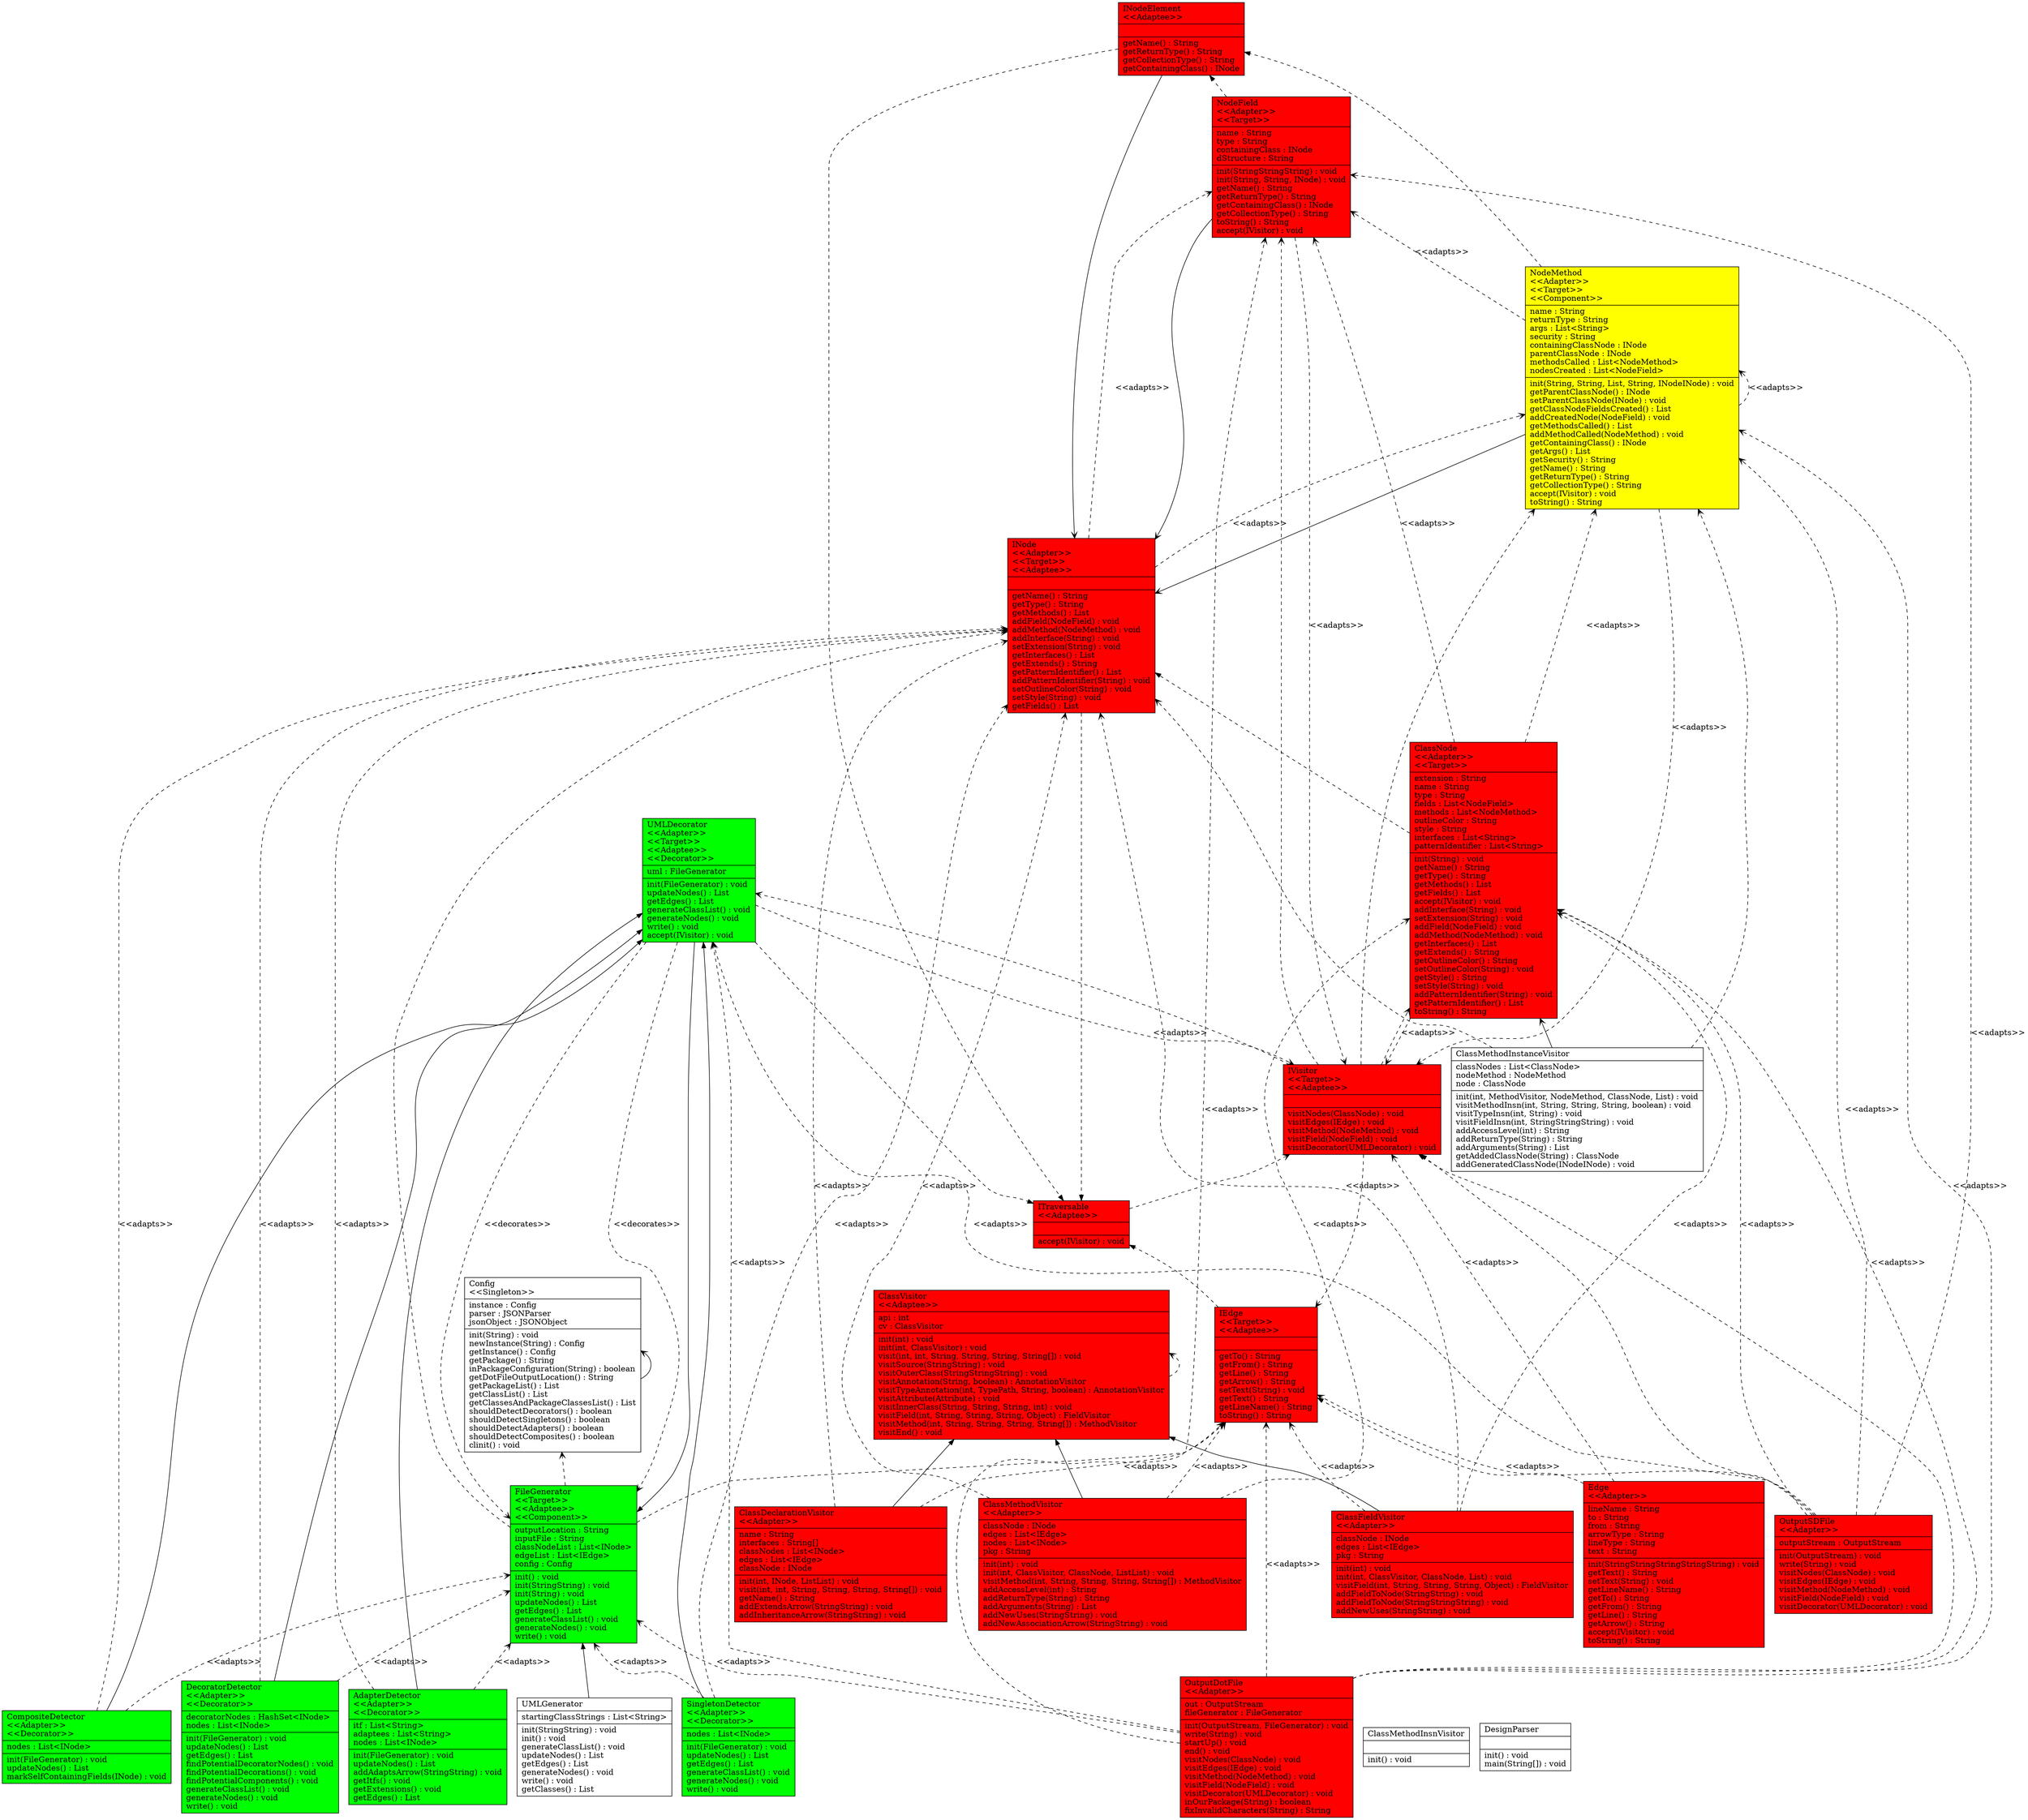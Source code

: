 digraph G {

fontname = "Bitstream Vera Sans"
fontsize = 8
rankdir=BT

node [shape = "record" color = "#000000" fillcolor = "#00ff00" style="filled"]
ClassTAdapterDetector [label = "{AdapterDetector\l\<\<Adapter\>\>\l\<\<Decorator\>\>\l|itf : List\<String\>\ladaptees : List\<String\>\lnodes : List\<INode\>\l|init(FileGenerator) : void\lupdateNodes() : List\laddAdaptsArrow(StringString) : void\lgetItfs() : void\lgetExtensions() : void\lgetEdges() : List\l}"]
node [shape = "record" color = "#000000" fillcolor = "#ff0000" style="filled"]
ClassTClassDeclarationVisitor [label = "{ClassDeclarationVisitor\l\<\<Adapter\>\>\l|name : String\linterfaces : String[]\lclassNodes : List\<INode\>\ledges : List\<IEdge\>\lclassNode : INode\l|init(int, INode, ListList) : void\lvisit(int, int, String, String, String, String[]) : void\lgetName() : String\laddExtendsArrow(StringString) : void\laddInheritanceArrow(StringString) : void\l}"]
node [shape = "record" color = "#000000" fillcolor = "#ff0000" style="filled"]
ClassTClassFieldVisitor [label = "{ClassFieldVisitor\l\<\<Adapter\>\>\l|classNode : INode\ledges : List\<IEdge\>\lpkg : String\l|init(int) : void\linit(int, ClassVisitor, ClassNode, List) : void\lvisitField(int, String, String, String, Object) : FieldVisitor\laddFieldToNode(StringString) : void\laddFieldToNode(StringStringString) : void\laddNewUses(StringString) : void\l}"]
node [shape = "record" color = "#000000" fillcolor = "#000000" style=""]
ClassTClassMethodInsnVisitor [label = "{ClassMethodInsnVisitor\l||init() : void\l}"]
node [shape = "record" color = "#000000" fillcolor = "#000000" style=""]
ClassTClassMethodInstanceVisitor [label = "{ClassMethodInstanceVisitor\l|classNodes : List\<ClassNode\>\lnodeMethod : NodeMethod\lnode : ClassNode\l|init(int, MethodVisitor, NodeMethod, ClassNode, List) : void\lvisitMethodInsn(int, String, String, String, boolean) : void\lvisitTypeInsn(int, String) : void\lvisitFieldInsn(int, StringStringString) : void\laddAccessLevel(int) : String\laddReturnType(String) : String\laddArguments(String) : List\lgetAddedClassNode(String) : ClassNode\laddGeneratedClassNode(INodeINode) : void\l}"]
node [shape = "record" color = "#000000" fillcolor = "#ff0000" style="filled"]
ClassTClassMethodVisitor [label = "{ClassMethodVisitor\l\<\<Adapter\>\>\l|classNode : INode\ledges : List\<IEdge\>\lnodes : List\<INode\>\lpkg : String\l|init(int) : void\linit(int, ClassVisitor, ClassNode, ListList) : void\lvisitMethod(int, String, String, String, String[]) : MethodVisitor\laddAccessLevel(int) : String\laddReturnType(String) : String\laddArguments(String) : List\laddNewUses(StringString) : void\laddNewAssociationArrow(StringString) : void\l}"]
node [shape = "record" color = "#000000" fillcolor = "#ff0000" style="filled"]
ClassTClassNode [label = "{ClassNode\l\<\<Adapter\>\>\l\<\<Target\>\>\l|extension : String\lname : String\ltype : String\lfields : List\<NodeField\>\lmethods : List\<NodeMethod\>\loutlineColor : String\lstyle : String\linterfaces : List\<String\>\lpatternIdentifier : List\<String\>\l|init(String) : void\lgetName() : String\lgetType() : String\lgetMethods() : List\lgetFields() : List\laccept(IVisitor) : void\laddInterface(String) : void\lsetExtension(String) : void\laddField(NodeField) : void\laddMethod(NodeMethod) : void\lgetInterfaces() : List\lgetExtends() : String\lgetOutlineColor() : String\lsetOutlineColor(String) : void\lgetStyle() : String\lsetStyle(String) : void\laddPatternIdentifier(String) : void\lgetPatternIdentifier() : List\ltoString() : String\l}"]
node [shape = "record" color = "#000000" fillcolor = "#00ff00" style="filled"]
ClassTCompositeDetector [label = "{CompositeDetector\l\<\<Adapter\>\>\l\<\<Decorator\>\>\l|nodes : List\<INode\>\l|init(FileGenerator) : void\lupdateNodes() : List\lmarkSelfContainingFields(INode) : void\l}"]
node [shape = "record" color = "#000000" fillcolor = "#0000ff" style=""]
ClassTConfig [label = "{Config\l\<\<Singleton\>\>\l|instance : Config\lparser : JSONParser\ljsonObject : JSONObject\l|init(String) : void\lnewInstance(String) : Config\lgetInstance() : Config\lgetPackage() : String\linPackageConfiguration(String) : boolean\lgetDotFileOutputLocation() : String\lgetPackageList() : List\lgetClassList() : List\lgetClassesAndPackageClassesList() : List\lshouldDetectDecorators() : boolean\lshouldDetectSingletons() : boolean\lshouldDetectAdapters() : boolean\lshouldDetectComposites() : boolean\lclinit() : void\l}"]
node [shape = "record" color = "#000000" fillcolor = "#00ff00" style="filled"]
ClassTDecoratorDetector [label = "{DecoratorDetector\l\<\<Adapter\>\>\l\<\<Decorator\>\>\l|decoratorNodes : HashSet\<INode\>\lnodes : List\<INode\>\l|init(FileGenerator) : void\lupdateNodes() : List\lgetEdges() : List\lfindPotentialDecoratorNodes() : void\lfindPotentialDecorations() : void\lfindPotentialComponents() : void\lgenerateClassList() : void\lgenerateNodes() : void\lwrite() : void\l}"]
node [shape = "record" color = "#000000" fillcolor = "#000000" style=""]
ClassTDesignParser [label = "{DesignParser\l||init() : void\lmain(String[]) : void\l}"]
node [shape = "record" color = "#000000" fillcolor = "#ff0000" style="filled"]
ClassTEdge [label = "{Edge\l\<\<Adapter\>\>\l|lineName : String\lto : String\lfrom : String\larrowType : String\llineType : String\ltext : String\l|init(StringStringStringStringString) : void\lgetText() : String\lsetText(String) : void\lgetLineName() : String\lgetTo() : String\lgetFrom() : String\lgetLine() : String\lgetArrow() : String\laccept(IVisitor) : void\ltoString() : String\l}"]
node [shape = "record" color = "#000000" fillcolor = "#00ff00" style="filled"]
ClassTFileGenerator [label = "{FileGenerator\l\<\<Target\>\>\l\<\<Adaptee\>\>\l\<\<Component\>\>\l|outputLocation : String\linputFile : String\lclassNodeList : List\<INode\>\ledgeList : List\<IEdge\>\lconfig : Config\l|init() : void\linit(StringString) : void\linit(String) : void\lupdateNodes() : List\lgetEdges() : List\lgenerateClassList() : void\lgenerateNodes() : void\lwrite() : void\l}"]
node [shape = "record" color = "#000000" fillcolor = "#ff0000" style="filled"]
ClassTIEdge [label = "{IEdge\l\<\<Target\>\>\l\<\<Adaptee\>\>\l||getTo() : String\lgetFrom() : String\lgetLine() : String\lgetArrow() : String\lsetText(String) : void\lgetText() : String\lgetLineName() : String\ltoString() : String\l}"]
node [shape = "record" color = "#000000" fillcolor = "#ff0000" style="filled"]
ClassTINode [label = "{INode\l\<\<Adapter\>\>\l\<\<Target\>\>\l\<\<Adaptee\>\>\l||getName() : String\lgetType() : String\lgetMethods() : List\laddField(NodeField) : void\laddMethod(NodeMethod) : void\laddInterface(String) : void\lsetExtension(String) : void\lgetInterfaces() : List\lgetExtends() : String\lgetPatternIdentifier() : List\laddPatternIdentifier(String) : void\lsetOutlineColor(String) : void\lsetStyle(String) : void\lgetFields() : List\l}"]
node [shape = "record" color = "#000000" fillcolor = "#ff0000" style="filled"]
ClassTINodeElement [label = "{INodeElement\l\<\<Adaptee\>\>\l||getName() : String\lgetReturnType() : String\lgetCollectionType() : String\lgetContainingClass() : INode\l}"]
node [shape = "record" color = "#000000" fillcolor = "#ff0000" style="filled"]
ClassTITraversable [label = "{ITraversable\l\<\<Adaptee\>\>\l||accept(IVisitor) : void\l}"]
node [shape = "record" color = "#000000" fillcolor = "#ff0000" style="filled"]
ClassTIVisitor [label = "{IVisitor\l\<\<Target\>\>\l\<\<Adaptee\>\>\l||visitNodes(ClassNode) : void\lvisitEdges(IEdge) : void\lvisitMethod(NodeMethod) : void\lvisitField(NodeField) : void\lvisitDecorator(UMLDecorator) : void\l}"]
node [shape = "record" color = "#000000" fillcolor = "#ff0000" style="filled"]
ClassTNodeField [label = "{NodeField\l\<\<Adapter\>\>\l\<\<Target\>\>\l|name : String\ltype : String\lcontainingClass : INode\ldStructure : String\l|init(StringStringString) : void\linit(String, String, INode) : void\lgetName() : String\lgetReturnType() : String\lgetContainingClass() : INode\lgetCollectionType() : String\ltoString() : String\laccept(IVisitor) : void\l}"]
node [shape = "record" color = "#000000" fillcolor = "#ffff00" style="filled"]
ClassTNodeMethod [label = "{NodeMethod\l\<\<Adapter\>\>\l\<\<Target\>\>\l\<\<Component\>\>\l|name : String\lreturnType : String\largs : List\<String\>\lsecurity : String\lcontainingClassNode : INode\lparentClassNode : INode\lmethodsCalled : List\<NodeMethod\>\lnodesCreated : List\<NodeField\>\l|init(String, String, List, String, INodeINode) : void\lgetParentClassNode() : INode\lsetParentClassNode(INode) : void\lgetClassNodeFieldsCreated() : List\laddCreatedNode(NodeField) : void\lgetMethodsCalled() : List\laddMethodCalled(NodeMethod) : void\lgetContainingClass() : INode\lgetArgs() : List\lgetSecurity() : String\lgetName() : String\lgetReturnType() : String\lgetCollectionType() : String\laccept(IVisitor) : void\ltoString() : String\l}"]
node [shape = "record" color = "#000000" fillcolor = "#ff0000" style="filled"]
ClassTOutputDotFile [label = "{OutputDotFile\l\<\<Adapter\>\>\l|out : OutputStream\lfileGenerator : FileGenerator\l|init(OutputStream, FileGenerator) : void\lwrite(String) : void\lstartUp() : void\lend() : void\lvisitNodes(ClassNode) : void\lvisitEdges(IEdge) : void\lvisitMethod(NodeMethod) : void\lvisitField(NodeField) : void\lvisitDecorator(UMLDecorator) : void\linOurPackage(String) : boolean\lfixInvalidCharacters(String) : String\l}"]
node [shape = "record" color = "#000000" fillcolor = "#ff0000" style="filled"]
ClassTOutputSDFile [label = "{OutputSDFile\l\<\<Adapter\>\>\l|outputStream : OutputStream\l|init(OutputStream) : void\lwrite(String) : void\lvisitNodes(ClassNode) : void\lvisitEdges(IEdge) : void\lvisitMethod(NodeMethod) : void\lvisitField(NodeField) : void\lvisitDecorator(UMLDecorator) : void\l}"]
node [shape = "record" color = "#000000" fillcolor = "#00ff00" style="filled"]
ClassTSingletonDetector [label = "{SingletonDetector\l\<\<Adapter\>\>\l\<\<Decorator\>\>\l|nodes : List\<INode\>\l|init(FileGenerator) : void\lupdateNodes() : List\lgetEdges() : List\lgenerateClassList() : void\lgenerateNodes() : void\lwrite() : void\l}"]
node [shape = "record" color = "#000000" fillcolor = "#00ff00" style="filled"]
ClassTUMLDecorator [label = "{UMLDecorator\l\<\<Adapter\>\>\l\<\<Target\>\>\l\<\<Adaptee\>\>\l\<\<Decorator\>\>\l|uml : FileGenerator\l|init(FileGenerator) : void\lupdateNodes() : List\lgetEdges() : List\lgenerateClassList() : void\lgenerateNodes() : void\lwrite() : void\laccept(IVisitor) : void\l}"]
node [shape = "record" color = "#000000" fillcolor = "#000000" style=""]
ClassTUMLGenerator [label = "{UMLGenerator\l|startingClassStrings : List\<String\>\l|init(StringString) : void\linit() : void\lgenerateClassList() : void\lupdateNodes() : List\lgetEdges() : List\lgenerateNodes() : void\lwrite() : void\lgetClasses() : List\l}"]
node [shape = "record" color = "#000000" fillcolor = "#ff0000" style="filled"]
ClassTClassVisitor [label = "{ClassVisitor\l\<\<Adaptee\>\>\l|api : int\lcv : ClassVisitor\l|init(int) : void\linit(int, ClassVisitor) : void\lvisit(int, int, String, String, String, String[]) : void\lvisitSource(StringString) : void\lvisitOuterClass(StringStringString) : void\lvisitAnnotation(String, boolean) : AnnotationVisitor\lvisitTypeAnnotation(int, TypePath, String, boolean) : AnnotationVisitor\lvisitAttribute(Attribute) : void\lvisitInnerClass(String, String, String, int) : void\lvisitField(int, String, String, String, Object) : FieldVisitor\lvisitMethod(int, String, String, String, String[]) : MethodVisitor\lvisitEnd() : void\l}"]
edge [arrowhead = "normal" style = "solid" label = ""]
ClassTAdapterDetector -> ClassTUMLDecorator
edge [arrowhead = "vee" style = "dashed" label = "\<\<adapts\>\>"]
ClassTAdapterDetector -> ClassTINode
edge [arrowhead = "vee" style = "dashed" label = "\<\<adapts\>\>"]
ClassTAdapterDetector -> ClassTFileGenerator
edge [arrowhead = "normal" style = "solid" label = ""]
ClassTClassDeclarationVisitor -> ClassTClassVisitor
edge [arrowhead = "vee" style = "dashed" label = "\<\<adapts\>\>"]
ClassTClassDeclarationVisitor -> ClassTINode
edge [arrowhead = "vee" style = "dashed" label = "\<\<adapts\>\>"]
ClassTClassDeclarationVisitor -> ClassTIEdge
edge [arrowhead = "normal" style = "solid" label = ""]
ClassTClassFieldVisitor -> ClassTClassVisitor
edge [arrowhead = "vee" style = "dashed" label = "\<\<adapts\>\>"]
ClassTClassFieldVisitor -> ClassTINode
edge [arrowhead = "vee" style = "dashed" label = "\<\<adapts\>\>"]
ClassTClassFieldVisitor -> ClassTIEdge
edge [arrowhead = "vee" style = "dashed" label = "\<\<adapts\>\>"]
ClassTClassFieldVisitor -> ClassTClassNode
edge [arrowhead = "vee" style = "dashed" label = ""]
ClassTClassMethodInstanceVisitor -> ClassTNodeMethod
edge [arrowhead = "vee" style = "solid" label = ""]
ClassTClassMethodInstanceVisitor -> ClassTClassNode
edge [arrowhead = "vee" style = "dashed" label = ""]
ClassTClassMethodInstanceVisitor -> ClassTINode
edge [arrowhead = "normal" style = "solid" label = ""]
ClassTClassMethodVisitor -> ClassTClassVisitor
edge [arrowhead = "vee" style = "dashed" label = "\<\<adapts\>\>"]
ClassTClassMethodVisitor -> ClassTINode
edge [arrowhead = "vee" style = "dashed" label = "\<\<adapts\>\>"]
ClassTClassMethodVisitor -> ClassTIEdge
edge [arrowhead = "vee" style = "dashed" label = "\<\<adapts\>\>"]
ClassTClassMethodVisitor -> ClassTClassNode
edge [arrowhead = "normal" style = "dashed" label = ""]
ClassTClassNode -> ClassTINode
edge [arrowhead = "vee" style = "dashed" label = "\<\<adapts\>\>"]
ClassTClassNode -> ClassTNodeField
edge [arrowhead = "vee" style = "dashed" label = "\<\<adapts\>\>"]
ClassTClassNode -> ClassTNodeMethod
edge [arrowhead = "vee" style = "dashed" label = "\<\<adapts\>\>"]
ClassTClassNode -> ClassTIVisitor
edge [arrowhead = "normal" style = "solid" label = ""]
ClassTCompositeDetector -> ClassTUMLDecorator
edge [arrowhead = "vee" style = "dashed" label = "\<\<adapts\>\>"]
ClassTCompositeDetector -> ClassTINode
edge [arrowhead = "vee" style = "dashed" label = "\<\<adapts\>\>"]
ClassTCompositeDetector -> ClassTFileGenerator
edge [arrowhead = "vee" style = "solid" label = ""]
ClassTConfig -> ClassTConfig
edge [arrowhead = "normal" style = "solid" label = ""]
ClassTDecoratorDetector -> ClassTUMLDecorator
edge [arrowhead = "vee" style = "dashed" label = "\<\<adapts\>\>"]
ClassTDecoratorDetector -> ClassTINode
edge [arrowhead = "vee" style = "dashed" label = "\<\<adapts\>\>"]
ClassTDecoratorDetector -> ClassTFileGenerator
edge [arrowhead = "normal" style = "dashed" label = ""]
ClassTEdge -> ClassTIEdge
edge [arrowhead = "vee" style = "dashed" label = "\<\<adapts\>\>"]
ClassTEdge -> ClassTIVisitor
edge [arrowhead = "vee" style = "dashed" label = ""]
ClassTFileGenerator -> ClassTINode
edge [arrowhead = "vee" style = "dashed" label = ""]
ClassTFileGenerator -> ClassTIEdge
edge [arrowhead = "vee" style = "dashed" label = ""]
ClassTFileGenerator -> ClassTConfig
edge [arrowhead = "normal" style = "dashed" label = ""]
ClassTIEdge -> ClassTITraversable
edge [arrowhead = "normal" style = "dashed" label = ""]
ClassTINode -> ClassTITraversable
edge [arrowhead = "vee" style = "dashed" label = "\<\<adapts\>\>"]
ClassTINode -> ClassTNodeField
edge [arrowhead = "vee" style = "dashed" label = "\<\<adapts\>\>"]
ClassTINode -> ClassTNodeMethod
edge [arrowhead = "normal" style = "dashed" label = ""]
ClassTINodeElement -> ClassTITraversable
edge [arrowhead = "vee" style = "solid" label = ""]
ClassTINodeElement -> ClassTINode
edge [arrowhead = "vee" style = "dashed" label = ""]
ClassTITraversable -> ClassTIVisitor
edge [arrowhead = "vee" style = "dashed" label = ""]
ClassTIVisitor -> ClassTClassNode
edge [arrowhead = "vee" style = "dashed" label = ""]
ClassTIVisitor -> ClassTIEdge
edge [arrowhead = "vee" style = "dashed" label = ""]
ClassTIVisitor -> ClassTNodeMethod
edge [arrowhead = "vee" style = "dashed" label = ""]
ClassTIVisitor -> ClassTNodeField
edge [arrowhead = "vee" style = "dashed" label = ""]
ClassTIVisitor -> ClassTUMLDecorator
edge [arrowhead = "normal" style = "dashed" label = ""]
ClassTNodeField -> ClassTINodeElement
edge [arrowhead = "vee" style = "solid" label = ""]
ClassTNodeField -> ClassTINode
edge [arrowhead = "vee" style = "dashed" label = "\<\<adapts\>\>"]
ClassTNodeField -> ClassTIVisitor
edge [arrowhead = "normal" style = "dashed" label = ""]
ClassTNodeMethod -> ClassTINodeElement
edge [arrowhead = "vee" style = "dashed" label = "\<\<adapts\>\>"]
ClassTNodeMethod -> ClassTNodeMethod
edge [arrowhead = "vee" style = "dashed" label = "\<\<adapts\>\>"]
ClassTNodeMethod -> ClassTNodeField
edge [arrowhead = "vee" style = "solid" label = ""]
ClassTNodeMethod -> ClassTINode
edge [arrowhead = "vee" style = "dashed" label = "\<\<adapts\>\>"]
ClassTNodeMethod -> ClassTIVisitor
edge [arrowhead = "normal" style = "dashed" label = ""]
ClassTOutputDotFile -> ClassTIVisitor
edge [arrowhead = "vee" style = "dashed" label = "\<\<adapts\>\>"]
ClassTOutputDotFile -> ClassTFileGenerator
edge [arrowhead = "vee" style = "dashed" label = "\<\<adapts\>\>"]
ClassTOutputDotFile -> ClassTClassNode
edge [arrowhead = "vee" style = "dashed" label = "\<\<adapts\>\>"]
ClassTOutputDotFile -> ClassTIEdge
edge [arrowhead = "vee" style = "dashed" label = "\<\<adapts\>\>"]
ClassTOutputDotFile -> ClassTNodeMethod
edge [arrowhead = "vee" style = "dashed" label = "\<\<adapts\>\>"]
ClassTOutputDotFile -> ClassTNodeField
edge [arrowhead = "vee" style = "dashed" label = "\<\<adapts\>\>"]
ClassTOutputDotFile -> ClassTUMLDecorator
edge [arrowhead = "normal" style = "dashed" label = ""]
ClassTOutputSDFile -> ClassTIVisitor
edge [arrowhead = "vee" style = "dashed" label = "\<\<adapts\>\>"]
ClassTOutputSDFile -> ClassTClassNode
edge [arrowhead = "vee" style = "dashed" label = "\<\<adapts\>\>"]
ClassTOutputSDFile -> ClassTIEdge
edge [arrowhead = "vee" style = "dashed" label = "\<\<adapts\>\>"]
ClassTOutputSDFile -> ClassTNodeMethod
edge [arrowhead = "vee" style = "dashed" label = "\<\<adapts\>\>"]
ClassTOutputSDFile -> ClassTNodeField
edge [arrowhead = "vee" style = "dashed" label = "\<\<adapts\>\>"]
ClassTOutputSDFile -> ClassTUMLDecorator
edge [arrowhead = "normal" style = "solid" label = ""]
ClassTSingletonDetector -> ClassTUMLDecorator
edge [arrowhead = "vee" style = "dashed" label = "\<\<adapts\>\>"]
ClassTSingletonDetector -> ClassTINode
edge [arrowhead = "vee" style = "dashed" label = "\<\<adapts\>\>"]
ClassTSingletonDetector -> ClassTFileGenerator
edge [arrowhead = "normal" style = "solid" label = ""]
ClassTUMLDecorator -> ClassTFileGenerator
edge [arrowhead = "normal" style = "dashed" label = ""]
ClassTUMLDecorator -> ClassTITraversable
edge [arrowhead = "vee" style = "dashed" label = "<<decorates>>"]
ClassTUMLDecorator -> ClassTFileGenerator
edge [arrowhead = "vee" style = "dashed" label = "<<decorates>>"]
ClassTUMLDecorator -> ClassTFileGenerator
edge [arrowhead = "vee" style = "dashed" label = "\<\<adapts\>\>"]
ClassTUMLDecorator -> ClassTIVisitor
edge [arrowhead = "normal" style = "solid" label = ""]
ClassTUMLGenerator -> ClassTFileGenerator
edge [arrowhead = "vee" style = "dashed" label = ""]
ClassTClassVisitor -> ClassTClassVisitor
}
